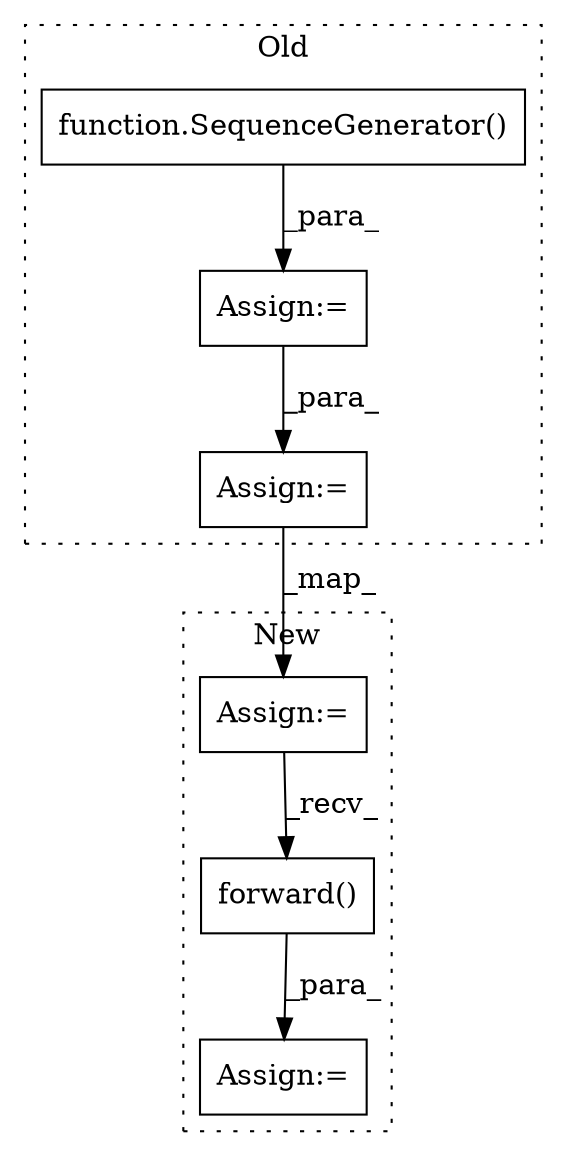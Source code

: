 digraph G {
subgraph cluster0 {
1 [label="function.SequenceGenerator()" a="75" s="10322,10366" l="31,56" shape="box"];
4 [label="Assign:=" a="68" s="10319" l="3" shape="box"];
6 [label="Assign:=" a="68" s="10602" l="3" shape="box"];
label = "Old";
style="dotted";
}
subgraph cluster1 {
2 [label="forward()" a="75" s="15847,15871" l="18,1" shape="box"];
3 [label="Assign:=" a="68" s="15844" l="3" shape="box"];
5 [label="Assign:=" a="68" s="15547" l="3" shape="box"];
label = "New";
style="dotted";
}
1 -> 4 [label="_para_"];
2 -> 3 [label="_para_"];
4 -> 6 [label="_para_"];
5 -> 2 [label="_recv_"];
6 -> 5 [label="_map_"];
}